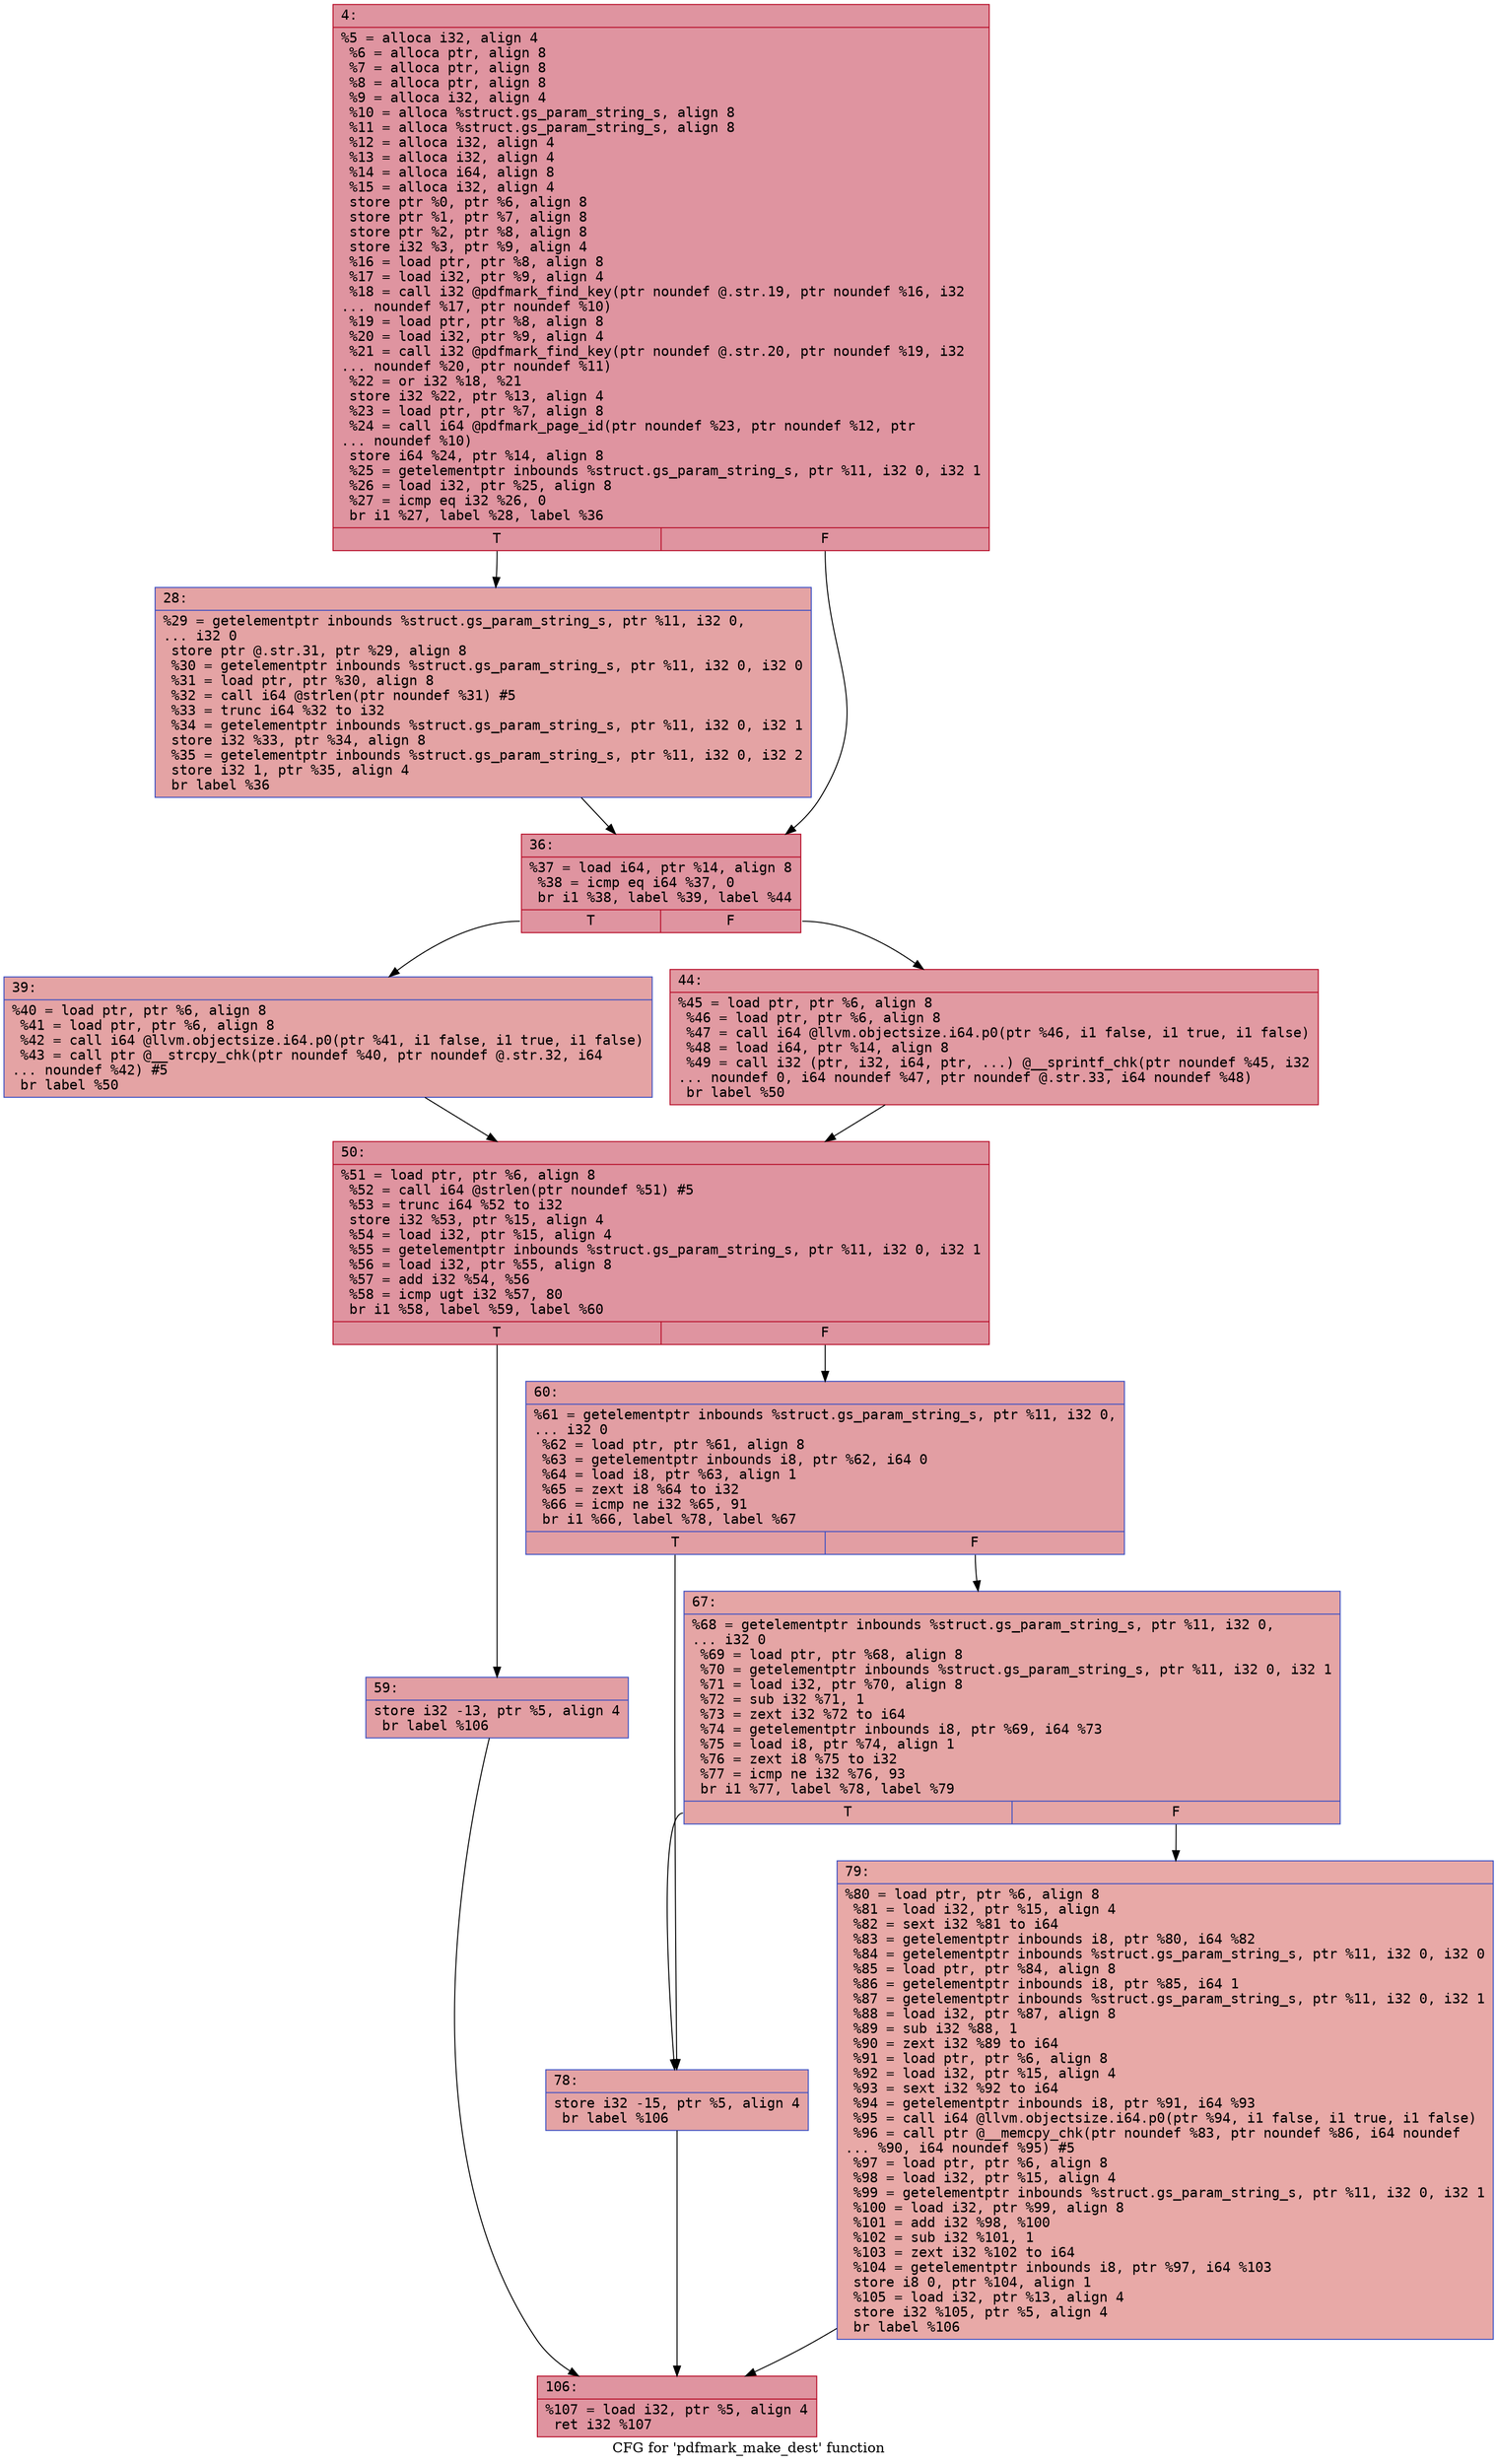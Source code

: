 digraph "CFG for 'pdfmark_make_dest' function" {
	label="CFG for 'pdfmark_make_dest' function";

	Node0x600000ff6580 [shape=record,color="#b70d28ff", style=filled, fillcolor="#b70d2870" fontname="Courier",label="{4:\l|  %5 = alloca i32, align 4\l  %6 = alloca ptr, align 8\l  %7 = alloca ptr, align 8\l  %8 = alloca ptr, align 8\l  %9 = alloca i32, align 4\l  %10 = alloca %struct.gs_param_string_s, align 8\l  %11 = alloca %struct.gs_param_string_s, align 8\l  %12 = alloca i32, align 4\l  %13 = alloca i32, align 4\l  %14 = alloca i64, align 8\l  %15 = alloca i32, align 4\l  store ptr %0, ptr %6, align 8\l  store ptr %1, ptr %7, align 8\l  store ptr %2, ptr %8, align 8\l  store i32 %3, ptr %9, align 4\l  %16 = load ptr, ptr %8, align 8\l  %17 = load i32, ptr %9, align 4\l  %18 = call i32 @pdfmark_find_key(ptr noundef @.str.19, ptr noundef %16, i32\l... noundef %17, ptr noundef %10)\l  %19 = load ptr, ptr %8, align 8\l  %20 = load i32, ptr %9, align 4\l  %21 = call i32 @pdfmark_find_key(ptr noundef @.str.20, ptr noundef %19, i32\l... noundef %20, ptr noundef %11)\l  %22 = or i32 %18, %21\l  store i32 %22, ptr %13, align 4\l  %23 = load ptr, ptr %7, align 8\l  %24 = call i64 @pdfmark_page_id(ptr noundef %23, ptr noundef %12, ptr\l... noundef %10)\l  store i64 %24, ptr %14, align 8\l  %25 = getelementptr inbounds %struct.gs_param_string_s, ptr %11, i32 0, i32 1\l  %26 = load i32, ptr %25, align 8\l  %27 = icmp eq i32 %26, 0\l  br i1 %27, label %28, label %36\l|{<s0>T|<s1>F}}"];
	Node0x600000ff6580:s0 -> Node0x600000ff65d0[tooltip="4 -> 28\nProbability 37.50%" ];
	Node0x600000ff6580:s1 -> Node0x600000ff6620[tooltip="4 -> 36\nProbability 62.50%" ];
	Node0x600000ff65d0 [shape=record,color="#3d50c3ff", style=filled, fillcolor="#c32e3170" fontname="Courier",label="{28:\l|  %29 = getelementptr inbounds %struct.gs_param_string_s, ptr %11, i32 0,\l... i32 0\l  store ptr @.str.31, ptr %29, align 8\l  %30 = getelementptr inbounds %struct.gs_param_string_s, ptr %11, i32 0, i32 0\l  %31 = load ptr, ptr %30, align 8\l  %32 = call i64 @strlen(ptr noundef %31) #5\l  %33 = trunc i64 %32 to i32\l  %34 = getelementptr inbounds %struct.gs_param_string_s, ptr %11, i32 0, i32 1\l  store i32 %33, ptr %34, align 8\l  %35 = getelementptr inbounds %struct.gs_param_string_s, ptr %11, i32 0, i32 2\l  store i32 1, ptr %35, align 4\l  br label %36\l}"];
	Node0x600000ff65d0 -> Node0x600000ff6620[tooltip="28 -> 36\nProbability 100.00%" ];
	Node0x600000ff6620 [shape=record,color="#b70d28ff", style=filled, fillcolor="#b70d2870" fontname="Courier",label="{36:\l|  %37 = load i64, ptr %14, align 8\l  %38 = icmp eq i64 %37, 0\l  br i1 %38, label %39, label %44\l|{<s0>T|<s1>F}}"];
	Node0x600000ff6620:s0 -> Node0x600000ff6670[tooltip="36 -> 39\nProbability 37.50%" ];
	Node0x600000ff6620:s1 -> Node0x600000ff66c0[tooltip="36 -> 44\nProbability 62.50%" ];
	Node0x600000ff6670 [shape=record,color="#3d50c3ff", style=filled, fillcolor="#c32e3170" fontname="Courier",label="{39:\l|  %40 = load ptr, ptr %6, align 8\l  %41 = load ptr, ptr %6, align 8\l  %42 = call i64 @llvm.objectsize.i64.p0(ptr %41, i1 false, i1 true, i1 false)\l  %43 = call ptr @__strcpy_chk(ptr noundef %40, ptr noundef @.str.32, i64\l... noundef %42) #5\l  br label %50\l}"];
	Node0x600000ff6670 -> Node0x600000ff6710[tooltip="39 -> 50\nProbability 100.00%" ];
	Node0x600000ff66c0 [shape=record,color="#b70d28ff", style=filled, fillcolor="#bb1b2c70" fontname="Courier",label="{44:\l|  %45 = load ptr, ptr %6, align 8\l  %46 = load ptr, ptr %6, align 8\l  %47 = call i64 @llvm.objectsize.i64.p0(ptr %46, i1 false, i1 true, i1 false)\l  %48 = load i64, ptr %14, align 8\l  %49 = call i32 (ptr, i32, i64, ptr, ...) @__sprintf_chk(ptr noundef %45, i32\l... noundef 0, i64 noundef %47, ptr noundef @.str.33, i64 noundef %48)\l  br label %50\l}"];
	Node0x600000ff66c0 -> Node0x600000ff6710[tooltip="44 -> 50\nProbability 100.00%" ];
	Node0x600000ff6710 [shape=record,color="#b70d28ff", style=filled, fillcolor="#b70d2870" fontname="Courier",label="{50:\l|  %51 = load ptr, ptr %6, align 8\l  %52 = call i64 @strlen(ptr noundef %51) #5\l  %53 = trunc i64 %52 to i32\l  store i32 %53, ptr %15, align 4\l  %54 = load i32, ptr %15, align 4\l  %55 = getelementptr inbounds %struct.gs_param_string_s, ptr %11, i32 0, i32 1\l  %56 = load i32, ptr %55, align 8\l  %57 = add i32 %54, %56\l  %58 = icmp ugt i32 %57, 80\l  br i1 %58, label %59, label %60\l|{<s0>T|<s1>F}}"];
	Node0x600000ff6710:s0 -> Node0x600000ff6760[tooltip="50 -> 59\nProbability 50.00%" ];
	Node0x600000ff6710:s1 -> Node0x600000ff67b0[tooltip="50 -> 60\nProbability 50.00%" ];
	Node0x600000ff6760 [shape=record,color="#3d50c3ff", style=filled, fillcolor="#be242e70" fontname="Courier",label="{59:\l|  store i32 -13, ptr %5, align 4\l  br label %106\l}"];
	Node0x600000ff6760 -> Node0x600000ff68f0[tooltip="59 -> 106\nProbability 100.00%" ];
	Node0x600000ff67b0 [shape=record,color="#3d50c3ff", style=filled, fillcolor="#be242e70" fontname="Courier",label="{60:\l|  %61 = getelementptr inbounds %struct.gs_param_string_s, ptr %11, i32 0,\l... i32 0\l  %62 = load ptr, ptr %61, align 8\l  %63 = getelementptr inbounds i8, ptr %62, i64 0\l  %64 = load i8, ptr %63, align 1\l  %65 = zext i8 %64 to i32\l  %66 = icmp ne i32 %65, 91\l  br i1 %66, label %78, label %67\l|{<s0>T|<s1>F}}"];
	Node0x600000ff67b0:s0 -> Node0x600000ff6850[tooltip="60 -> 78\nProbability 50.00%" ];
	Node0x600000ff67b0:s1 -> Node0x600000ff6800[tooltip="60 -> 67\nProbability 50.00%" ];
	Node0x600000ff6800 [shape=record,color="#3d50c3ff", style=filled, fillcolor="#c5333470" fontname="Courier",label="{67:\l|  %68 = getelementptr inbounds %struct.gs_param_string_s, ptr %11, i32 0,\l... i32 0\l  %69 = load ptr, ptr %68, align 8\l  %70 = getelementptr inbounds %struct.gs_param_string_s, ptr %11, i32 0, i32 1\l  %71 = load i32, ptr %70, align 8\l  %72 = sub i32 %71, 1\l  %73 = zext i32 %72 to i64\l  %74 = getelementptr inbounds i8, ptr %69, i64 %73\l  %75 = load i8, ptr %74, align 1\l  %76 = zext i8 %75 to i32\l  %77 = icmp ne i32 %76, 93\l  br i1 %77, label %78, label %79\l|{<s0>T|<s1>F}}"];
	Node0x600000ff6800:s0 -> Node0x600000ff6850[tooltip="67 -> 78\nProbability 50.00%" ];
	Node0x600000ff6800:s1 -> Node0x600000ff68a0[tooltip="67 -> 79\nProbability 50.00%" ];
	Node0x600000ff6850 [shape=record,color="#3d50c3ff", style=filled, fillcolor="#c32e3170" fontname="Courier",label="{78:\l|  store i32 -15, ptr %5, align 4\l  br label %106\l}"];
	Node0x600000ff6850 -> Node0x600000ff68f0[tooltip="78 -> 106\nProbability 100.00%" ];
	Node0x600000ff68a0 [shape=record,color="#3d50c3ff", style=filled, fillcolor="#ca3b3770" fontname="Courier",label="{79:\l|  %80 = load ptr, ptr %6, align 8\l  %81 = load i32, ptr %15, align 4\l  %82 = sext i32 %81 to i64\l  %83 = getelementptr inbounds i8, ptr %80, i64 %82\l  %84 = getelementptr inbounds %struct.gs_param_string_s, ptr %11, i32 0, i32 0\l  %85 = load ptr, ptr %84, align 8\l  %86 = getelementptr inbounds i8, ptr %85, i64 1\l  %87 = getelementptr inbounds %struct.gs_param_string_s, ptr %11, i32 0, i32 1\l  %88 = load i32, ptr %87, align 8\l  %89 = sub i32 %88, 1\l  %90 = zext i32 %89 to i64\l  %91 = load ptr, ptr %6, align 8\l  %92 = load i32, ptr %15, align 4\l  %93 = sext i32 %92 to i64\l  %94 = getelementptr inbounds i8, ptr %91, i64 %93\l  %95 = call i64 @llvm.objectsize.i64.p0(ptr %94, i1 false, i1 true, i1 false)\l  %96 = call ptr @__memcpy_chk(ptr noundef %83, ptr noundef %86, i64 noundef\l... %90, i64 noundef %95) #5\l  %97 = load ptr, ptr %6, align 8\l  %98 = load i32, ptr %15, align 4\l  %99 = getelementptr inbounds %struct.gs_param_string_s, ptr %11, i32 0, i32 1\l  %100 = load i32, ptr %99, align 8\l  %101 = add i32 %98, %100\l  %102 = sub i32 %101, 1\l  %103 = zext i32 %102 to i64\l  %104 = getelementptr inbounds i8, ptr %97, i64 %103\l  store i8 0, ptr %104, align 1\l  %105 = load i32, ptr %13, align 4\l  store i32 %105, ptr %5, align 4\l  br label %106\l}"];
	Node0x600000ff68a0 -> Node0x600000ff68f0[tooltip="79 -> 106\nProbability 100.00%" ];
	Node0x600000ff68f0 [shape=record,color="#b70d28ff", style=filled, fillcolor="#b70d2870" fontname="Courier",label="{106:\l|  %107 = load i32, ptr %5, align 4\l  ret i32 %107\l}"];
}
